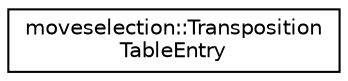 digraph "Graphical Class Hierarchy"
{
 // LATEX_PDF_SIZE
  edge [fontname="Helvetica",fontsize="10",labelfontname="Helvetica",labelfontsize="10"];
  node [fontname="Helvetica",fontsize="10",shape=record];
  rankdir="LR";
  Node0 [label="moveselection::Transposition\lTableEntry",height=0.2,width=0.4,color="black", fillcolor="white", style="filled",URL="$structmoveselection_1_1TranspositionTableEntry.html",tooltip="Data structure that holds a moveselection::EqualScoreMoves and other search-related info obtained fro..."];
}
